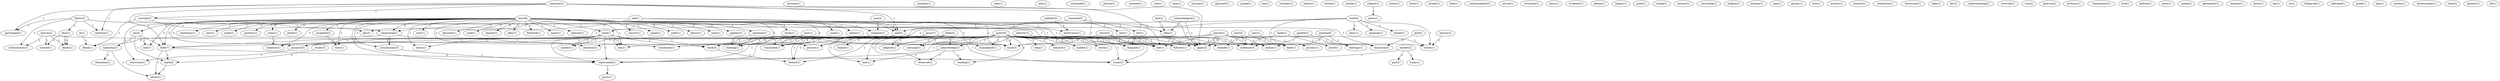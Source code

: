digraph G {
  face [ label="face(1)" ];
  wanted [ label="wanted(1)" ];
  death [ label="death(1)" ];
  decision [ label="decision(1)" ];
  problem [ label="problem(1)" ];
  church [ label="church(2)" ];
  contradiction [ label="contradiction(1)" ];
  issue [ label="issue(5)" ];
  cent [ label="cent(1)" ];
  standard [ label="standard(3)" ];
  dot [ label="dot(1)" ];
  iota [ label="iota(1)" ];
  one [ label="one(3)" ];
  superceded [ label="superceded(1)" ];
  star [ label="star(1)" ];
  continued [ label="continued(1)" ];
  someone [ label="someone(2)" ];
  worship [ label="worship(3)" ];
  participate [ label="participate(1)" ];
  continue [ label="continue(1)" ];
  faith [ label="faith(7)" ];
  count [ label="count(3)" ];
  tell [ label="tell(1)" ];
  apply [ label="apply(2)" ];
  person [ label="person(1)" ];
  moment [ label="moment(1)" ];
  role [ label="role(1)" ];
  case [ label="case(1)" ];
  ceremonial [ label="ceremonial(1)" ];
  day [ label="day(2)" ];
  detail [ label="detail(1)" ];
  race [ label="race(2)" ];
  compare [ label="compare(2)" ];
  assume [ label="assume(1)" ];
  approach [ label="approach(1)" ];
  gospel [ label="gospel(1)" ];
  cite [ label="cite(1)" ];
  follow [ label="follow(3)" ];
  face [ label="face(1)" ];
  consider [ label="consider(1)" ];
  notice [ label="notice(1)" ];
  rested [ label="rested(1)" ];
  article [ label="article(1)" ];
  subject [ label="subject(1)" ];
  athos [ label="athos(1)" ];
  exists [ label="exists(1)" ];
  form [ label="form(1)" ];
  accept [ label="accept(1)" ];
  deal [ label="deal(1)" ];
  commendation [ label="commendation(1)" ];
  serves [ label="serves(1)" ];
  call [ label="call(1)" ];
  observance [ label="observance(1)" ];
  read [ label="read(3)" ];
  sense [ label="sense(1)" ];
  word [ label="word(4)" ];
  sex [ label="sex(2)" ];
  matter [ label="matter(1)" ];
  purpose [ label="purpose(3)" ];
  law [ label="law(28)" ];
  stay [ label="stay(1)" ];
  sin [ label="sin(4)" ];
  describe [ label="describe(1)" ];
  used [ label="used(1)" ];
  impose [ label="impose(1)" ];
  obey [ label="obey(1)" ];
  followed [ label="followed(1)" ];
  end [ label="end(1)" ];
  circumcision [ label="circumcision(3)" ];
  name [ label="name(1)" ];
  indicate [ label="indicate(1)" ];
  come [ label="come(1)" ];
  convict [ label="convict(1)" ];
  accepted [ label="accepted(2)" ];
  read [ label="read(1)" ];
  entail [ label="entail(1)" ];
  abolition [ label="abolition(2)" ];
  order [ label="order(1)" ];
  question [ label="question(2)" ];
  fearer [ label="fearer(1)" ];
  time [ label="time(1)" ];
  applies [ label="applies(2)" ];
  picture [ label="picture(1)" ];
  humankind [ label="humankind(1)" ];
  thing [ label="thing(1)" ];
  view [ label="view(1)" ];
  changed [ label="changed(1)" ];
  none [ label="none(1)" ];
  seems [ label="seems(1)" ];
  didn [ label="didn(1)" ];
  rejection [ label="rejection(1)" ];
  sinfulness [ label="sinfulness(1)" ];
  sees [ label="sees(1)" ];
  make [ label="make(1)" ];
  position [ label="position(1)" ];
  conviction [ label="conviction(1)" ];
  intent [ label="intent(1)" ];
  centurion [ label="centurion(3)" ];
  binding [ label="binding(1)" ];
  hamartia [ label="hamartia(2)" ];
  mark [ label="mark(3)" ];
  education [ label="education(1)" ];
  allows [ label="allows(1)" ];
  everyone [ label="everyone(1)" ];
  doubt [ label="doubt(3)" ];
  basis [ label="basis(1)" ];
  conclusion [ label="conclusion(1)" ];
  evidence [ label="evidence(1)" ];
  matt [ label="matt(6)" ];
  deny [ label="deny(1)" ];
  meaning [ label="meaning(1)" ];
  priority [ label="priority(1)" ];
  reread [ label="reread(1)" ];
  writes [ label="writes(1)" ];
  please [ label="please(1)" ];
  market [ label="market(2)" ];
  part [ label="part(1)" ];
  today [ label="today(1)" ];
  begins [ label="begins(1)" ];
  point [ label="point(1)" ];
  couple [ label="couple(1)" ];
  answer [ label="answer(1)" ];
  convicting [ label="convicting(1)" ];
  english [ label="english(1)" ];
  re [ label="re(1)" ];
  became [ label="became(1)" ];
  saul [ label="saul(1)" ];
  agrees [ label="agrees(1)" ];
  text [ label="text(1)" ];
  involve [ label="involve(1)" ];
  interact [ label="interact(1)" ];
  realization [ label="realization(1)" ];
  author [ label="author(1)" ];
  way [ label="way(2)" ];
  intends [ label="intends(1)" ];
  dealt [ label="dealt(1)" ];
  discussion [ label="discussion(1)" ];
  talks [ label="talks(1)" ];
  kfu [ label="kfu(2)" ];
  understanding [ label="understanding(2)" ];
  bible [ label="bible(4)" ];
  acknowledge [ label="acknowledge(1)" ];
  observed [ label="observed(1)" ];
  adapted [ label="adapted(1)" ];
  east [ label="east(1)" ];
  realize [ label="realize(1)" ];
  message [ label="message(1)" ];
  deduce [ label="deduce(1)" ];
  overrule [ label="overrule(1)" ];
  think [ label="think(1)" ];
  proof [ label="proof(1)" ];
  audience [ label="audience(3)" ];
  paul [ label="paul(20)" ];
  follower [ label="follower(1)" ];
  step [ label="step(1)" ];
  reading [ label="reading(1)" ];
  clearest [ label="clearest(1)" ];
  middle [ label="middle(1)" ];
  world [ label="world(1)" ];
  com [ label="com(2)" ];
  pharvey [ label="pharvey(2)" ];
  leviticus [ label="leviticus(1)" ];
  pauline [ label="pauline(6)" ];
  theology [ label="theology(1)" ];
  requirement [ label="requirement(1)" ];
  lord [ label="lord(1)" ];
  biblical [ label="biblical(1)" ];
  slave [ label="slave(1)" ];
  jewish [ label="jewish(2)" ];
  god [ label="god(5)" ];
  gives [ label="gives(1)" ];
  quack [ label="quack(2)" ];
  hebrew [ label="hebrew(2)" ];
  translated [ label="translated(1)" ];
  agreement [ label="agreement(1)" ];
  fact [ label="fact(2)" ];
  remains [ label="remains(1)" ];
  know [ label="know(1)" ];
  christ [ label="christ(3)" ];
  acknowledged [ label="acknowledged(2)" ];
  apr [ label="apr(1)" ];
  st [ label="st(1)" ];
  bhagavad [ label="bhagavad(1)" ];
  indicated [ label="indicated(1)" ];
  gentile [ label="gentile(2)" ];
  sabbath [ label="sabbath(5)" ];
  greek [ label="greek(1)" ];
  gita [ label="gita(1)" ];
  mat [ label="mat(3)" ];
  harvey [ label="harvey(2)" ];
  exodus [ label="exodus(1)" ];
  deuteronomy [ label="deuteronomy(1)" ];
  jesus [ label="jesus(15)" ];
  mind [ label="mind(3)" ];
  jesus [ label="jesus(7)" ];
  jews [ label="jews(1)" ];
  genesis [ label="genesis(1)" ];
  clh [ label="clh(1)" ];
  face -> wanted [ label="1" ];
  face -> death [ label="1" ];
  church -> contradiction [ label="1" ];
  church -> wanted [ label="1" ];
  church -> death [ label="1" ];
  church -> issue [ label="1" ];
  standard -> dot [ label="1" ];
  standard -> iota [ label="1" ];
  standard -> one [ label="1" ];
  standard -> superceded [ label="1" ];
  someone -> worship [ label="1" ];
  someone -> participate [ label="1" ];
  someone -> continue [ label="1" ];
  someone -> one [ label="1" ];
  someone -> faith [ label="1" ];
  someone -> count [ label="1" ];
  someone -> tell [ label="1" ];
  someone -> apply [ label="1" ];
  worship -> ceremonial [ label="1" ];
  worship -> day [ label="1" ];
  worship -> detail [ label="1" ];
  race -> compare [ label="1" ];
  follow -> participate [ label="1" ];
  follow -> contradiction [ label="1" ];
  follow -> face [ label="1" ];
  follow -> continue [ label="1" ];
  follow -> tell [ label="1" ];
  follow -> apply [ label="1" ];
  subject -> athos [ label="1" ];
  call -> ceremonial [ label="1" ];
  call -> day [ label="1" ];
  call -> one [ label="1" ];
  call -> faith [ label="1" ];
  call -> observance [ label="1" ];
  read -> sense [ label="1" ];
  read -> word [ label="1" ];
  read -> sex [ label="1" ];
  read -> superceded [ label="1" ];
  read -> matter [ label="1" ];
  read -> purpose [ label="1" ];
  law -> stay [ label="1" ];
  law -> sin [ label="2" ];
  law -> sense [ label="1" ];
  law -> describe [ label="1" ];
  law -> used [ label="1" ];
  law -> ceremonial [ label="2" ];
  law -> impose [ label="2" ];
  law -> obey [ label="1" ];
  law -> followed [ label="1" ];
  law -> end [ label="2" ];
  law -> circumcision [ label="2" ];
  law -> name [ label="1" ];
  law -> indicate [ label="1" ];
  law -> come [ label="3" ];
  law -> convict [ label="1" ];
  law -> accepted [ label="1" ];
  law -> read [ label="1" ];
  law -> one [ label="1" ];
  law -> entail [ label="1" ];
  law -> faith [ label="2" ];
  law -> abolition [ label="2" ];
  law -> order [ label="3" ];
  law -> question [ label="1" ];
  law -> fearer [ label="1" ];
  law -> time [ label="1" ];
  law -> compare [ label="1" ];
  law -> applies [ label="2" ];
  law -> picture [ label="3" ];
  law -> humankind [ label="1" ];
  law -> sex [ label="1" ];
  law -> thing [ label="1" ];
  law -> superceded [ label="2" ];
  law -> view [ label="1" ];
  law -> changed [ label="1" ];
  law -> none [ label="1" ];
  law -> seems [ label="1" ];
  law -> purpose [ label="3" ];
  law -> didn [ label="2" ];
  law -> rejection [ label="3" ];
  law -> sinfulness [ label="1" ];
  law -> sees [ label="1" ];
  law -> make [ label="1" ];
  law -> issue [ label="2" ];
  law -> position [ label="1" ];
  law -> conviction [ label="2" ];
  law -> intent [ label="1" ];
  law -> centurion [ label="1" ];
  law -> binding [ label="2" ];
  sin -> hamartia [ label="1" ];
  sin -> end [ label="1" ];
  sin -> faith [ label="1" ];
  sin -> mark [ label="1" ];
  hamartia -> education [ label="1" ];
  hamartia -> allows [ label="1" ];
  doubt -> mark [ label="2" ];
  ceremonial -> circumcision [ label="1" ];
  ceremonial -> detail [ label="1" ];
  ceremonial -> conclusion [ label="1" ];
  matt -> deny [ label="1" ];
  matt -> read [ label="1" ];
  matt -> meaning [ label="1" ];
  matt -> word [ label="2" ];
  matt -> priority [ label="1" ];
  matt -> reread [ label="1" ];
  matt -> writes [ label="1" ];
  market -> part [ label="1" ];
  market -> today [ label="1" ];
  market -> count [ label="1" ];
  face -> death [ label="1" ];
  circumcision -> superceded [ label="1" ];
  re -> detail [ label="1" ];
  come -> rejection [ label="1" ];
  accepted -> view [ label="1" ];
  read -> word [ label="1" ];
  read -> sex [ label="1" ];
  read -> superceded [ label="1" ];
  read -> matter [ label="1" ];
  read -> purpose [ label="1" ];
  one -> faith [ label="3" ];
  one -> abolition [ label="1" ];
  one -> count [ label="1" ];
  one -> superceded [ label="1" ];
  one -> author [ label="2" ];
  one -> issue [ label="1" ];
  faith -> count [ label="2" ];
  faith -> mark [ label="1" ];
  faith -> allows [ label="1" ];
  way -> intends [ label="1" ];
  way -> dealt [ label="1" ];
  question -> binding [ label="1" ];
  bible -> word [ label="1" ];
  bible -> acknowledge [ label="1" ];
  bible -> observed [ label="1" ];
  bible -> adapted [ label="1" ];
  bible -> east [ label="1" ];
  bible -> realize [ label="1" ];
  bible -> message [ label="1" ];
  bible -> deduce [ label="1" ];
  think -> proof [ label="1" ];
  think -> audience [ label="1" ];
  compare -> word [ label="1" ];
  word -> deduce [ label="1" ];
  paul -> priority [ label="1" ];
  paul -> count [ label="1" ];
  paul -> picture [ label="1" ];
  paul -> acknowledge [ label="1" ];
  paul -> intends [ label="1" ];
  paul -> humankind [ label="1" ];
  paul -> sex [ label="1" ];
  paul -> superceded [ label="1" ];
  paul -> changed [ label="1" ];
  paul -> purpose [ label="1" ];
  paul -> conclusion [ label="1" ];
  paul -> follower [ label="1" ];
  paul -> rejection [ label="1" ];
  paul -> tell [ label="1" ];
  paul -> step [ label="1" ];
  paul -> reading [ label="2" ];
  paul -> adapted [ label="1" ];
  paul -> issue [ label="2" ];
  paul -> apply [ label="1" ];
  paul -> dealt [ label="1" ];
  paul -> clearest [ label="1" ];
  paul -> middle [ label="1" ];
  paul -> world [ label="1" ];
  paul -> audience [ label="1" ];
  paul -> message [ label="1" ];
  paul -> writes [ label="1" ];
  acknowledge -> observed [ label="1" ];
  acknowledge -> reading [ label="1" ];
  acknowledge -> east [ label="1" ];
  pauline -> author [ label="1" ];
  pauline -> theology [ label="1" ];
  jewish -> changed [ label="1" ];
  jewish -> follower [ label="2" ];
  jewish -> author [ label="1" ];
  jewish -> theology [ label="1" ];
  jewish -> tell [ label="2" ];
  jewish -> issue [ label="2" ];
  jewish -> apply [ label="2" ];
  jewish -> dealt [ label="1" ];
  jewish -> audience [ label="1" ];
  jewish -> centurion [ label="1" ];
  god -> centurion [ label="2" ];
  superceded -> gives [ label="1" ];
  mark -> allows [ label="1" ];
  hebrew -> audience [ label="1" ];
  hebrew -> translated [ label="1" ];
  fact -> didn [ label="1" ];
  fact -> apply [ label="1" ];
  christ -> follower [ label="1" ];
  christ -> tell [ label="1" ];
  christ -> issue [ label="1" ];
  christ -> apply [ label="1" ];
  acknowledged -> didn [ label="1" ];
  acknowledged -> apply [ label="1" ];
  purpose -> conviction [ label="1" ];
  didn -> apply [ label="1" ];
  gentile -> audience [ label="1" ];
  gentile -> centurion [ label="1" ];
  sabbath -> observance [ label="1" ];
  mat -> audience [ label="1" ];
  harvey -> writes [ label="1" ];
  jesus -> east [ label="1" ];
  jesus -> writes [ label="1" ];
  jesus -> translated [ label="1" ];
  jesus -> deduce [ label="1" ];
  jesus -> binding [ label="1" ];
  jesus -> translated [ label="1" ];
  jesus -> deduce [ label="1" ];
  jesus -> binding [ label="1" ];
  jews -> translated [ label="1" ];
  jews -> binding [ label="2" ];
}
